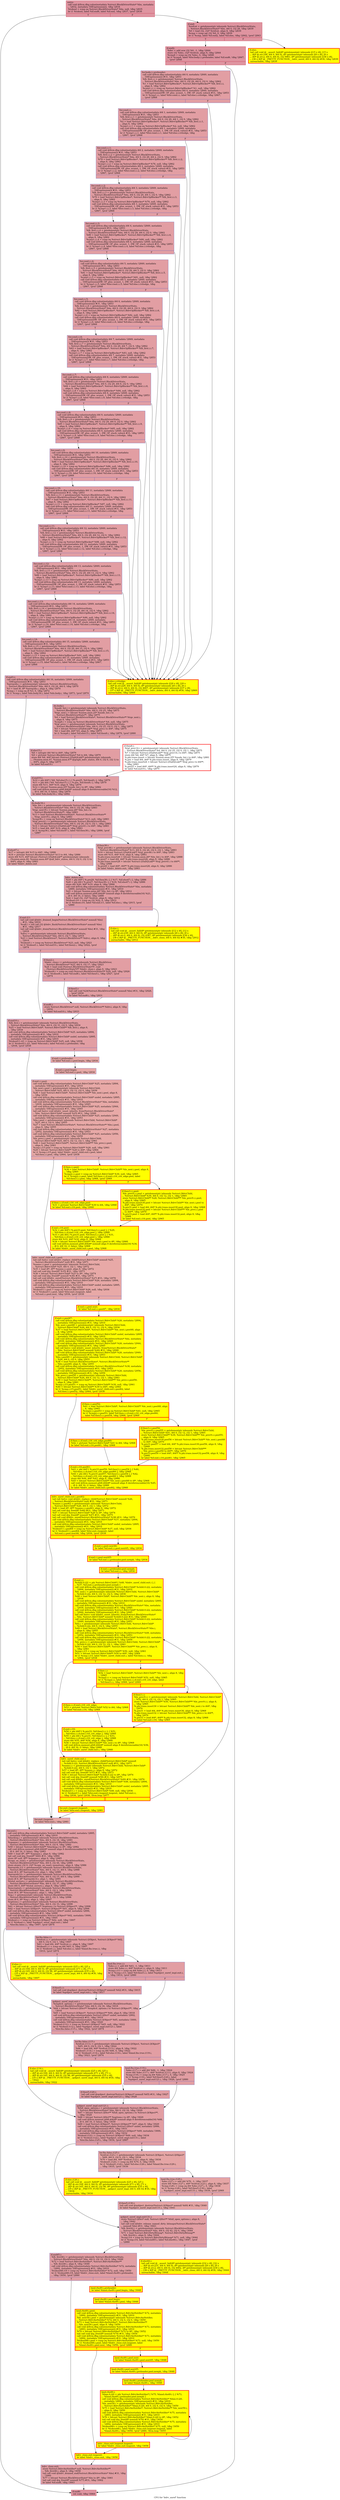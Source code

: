 digraph "CFG for 'bdrv_unref' function" {
	label="CFG for 'bdrv_unref' function";

	Node0x55906e65ea30 [shape=record,color="#b70d28ff", style=filled, fillcolor="#b70d2870",label="{entry:\l  call void @llvm.dbg.value(metadata %struct.BlockDriverState* %bs, metadata\l... !2832, metadata !DIExpression()), !dbg !2834\l  %tobool = icmp eq %struct.BlockDriverState* %bs, null, !dbg !2835\l  br i1 %tobool, label %if.end6, label %if.end, !dbg !2837, !prof !2838\l|{<s0>T|<s1>F}}"];
	Node0x55906e65ea30:s0 -> Node0x55906e65ff30;
	Node0x55906e65ea30:s1 -> Node0x55906e65eb90;
	Node0x55906e65eb90 [shape=record,color="#b70d28ff", style=filled, fillcolor="#b70d2870",label="{if.end:                                           \l  %refcnt = getelementptr inbounds %struct.BlockDriverState,\l... %struct.BlockDriverState* %bs, i64 0, i32 28, !dbg !2839\l  %0 = load i32, i32* %refcnt, align 8, !dbg !2839\l  %cmp = icmp sgt i32 %0, 0, !dbg !2839\l  br i1 %cmp, label %if.end2, label %if.else, !dbg !2842, !prof !2843\l|{<s0>T|<s1>F}}"];
	Node0x55906e65eb90:s0 -> Node0x55906e65f6e0;
	Node0x55906e65eb90:s1 -> Node0x55906e65f730;
	Node0x55906e65f730 [shape=record,penwidth=3.0, style="filled", color="red", fillcolor="yellow",label="{if.else:                                          \l  tail call void @__assert_fail(i8* getelementptr inbounds ([15 x i8], [15 x\l... i8]* @.str.106, i64 0, i64 0), i8* getelementptr inbounds ([8 x i8], [8 x\l... i8]* @.str.2, i64 0, i64 0), i32 5961, i8* getelementptr inbounds ([36 x i8],\l... [36 x i8]* @__PRETTY_FUNCTION__.bdrv_unref, i64 0, i64 0)) #30, !dbg !2839\l  unreachable, !dbg !2839\l}"];
	Node0x55906e65f6e0 [shape=record,color="#b70d28ff", style=filled, fillcolor="#b70d2870",label="{if.end2:                                          \l  %dec = add nsw i32 %0, -1, !dbg !2844\l  store i32 %dec, i32* %refcnt, align 8, !dbg !2844\l  %cmp4 = icmp eq i32 %dec, 0, !dbg !2846\l  br i1 %cmp4, label %for.body.i.i.preheader, label %if.end6, !dbg !2847,\l... !prof !2848\l|{<s0>T|<s1>F}}"];
	Node0x55906e65f6e0:s0 -> Node0x55906eb304d0;
	Node0x55906e65f6e0:s1 -> Node0x55906e65ff30;
	Node0x55906eb304d0 [shape=record,color="#3d50c3ff", style=filled, fillcolor="#be242e70",label="{for.body.i.i.preheader:                           \l  call void @llvm.dbg.value(metadata i64 0, metadata !2849, metadata\l... !DIExpression()) #31, !dbg !2853\l  %lh_first.i.i = getelementptr %struct.BlockDriverState,\l... %struct.BlockDriverState* %bs, i64 0, i32 29, i64 0, i32 0, !dbg !2862\l  %1 = load %struct.BdrvOpBlocker*, %struct.BdrvOpBlocker** %lh_first.i.i,\l... align 8, !dbg !2862\l  %cmp1.i.i = icmp eq %struct.BdrvOpBlocker* %1, null, !dbg !2862\l  call void @llvm.dbg.value(metadata i64 0, metadata !2849, metadata\l... !DIExpression(DW_OP_plus_uconst, 1, DW_OP_stack_value)) #31, !dbg !2853\l  br i1 %cmp1.i.i, label %for.cond.i.i, label %if.else.i.critedge, !dbg !2867,\l... !prof !2868\l|{<s0>T|<s1>F}}"];
	Node0x55906eb304d0:s0 -> Node0x55906e8294e0;
	Node0x55906eb304d0:s1 -> Node0x55906e65fe70;
	Node0x55906e8294e0 [shape=record,color="#3d50c3ff", style=filled, fillcolor="#be242e70",label="{for.cond.i.i:                                     \l  call void @llvm.dbg.value(metadata i64 1, metadata !2849, metadata\l... !DIExpression()) #31, !dbg !2853\l  %lh_first.i.i.1 = getelementptr %struct.BlockDriverState,\l... %struct.BlockDriverState* %bs, i64 0, i32 29, i64 1, i32 0, !dbg !2862\l  %2 = load %struct.BdrvOpBlocker*, %struct.BdrvOpBlocker** %lh_first.i.i.1,\l... align 8, !dbg !2862\l  %cmp1.i.i.1 = icmp eq %struct.BdrvOpBlocker* %2, null, !dbg !2862\l  call void @llvm.dbg.value(metadata i64 1, metadata !2849, metadata\l... !DIExpression(DW_OP_plus_uconst, 1, DW_OP_stack_value)) #31, !dbg !2853\l  br i1 %cmp1.i.i.1, label %for.cond.i.i.1, label %if.else.i.critedge, !dbg\l... !2867, !prof !2868\l|{<s0>T|<s1>F}}"];
	Node0x55906e8294e0:s0 -> Node0x55906e62adc0;
	Node0x55906e8294e0:s1 -> Node0x55906e65fe70;
	Node0x55906e65fe70 [shape=record,penwidth=3.0, style="filled", color="red", fillcolor="yellow",label="{if.else.i.critedge:                               \l  tail call void @__assert_fail(i8* getelementptr inbounds ([29 x i8], [29 x\l... i8]* @.str.229, i64 0, i64 0), i8* getelementptr inbounds ([8 x i8], [8 x\l... i8]* @.str.2, i64 0, i64 0), i32 4607, i8* getelementptr inbounds ([37 x i8],\l... [37 x i8]* @__PRETTY_FUNCTION__.bdrv_delete, i64 0, i64 0)) #30, !dbg !2869\l  unreachable, !dbg !2869\l}"];
	Node0x55906e5325b0 [shape=record,color="#3d50c3ff", style=filled, fillcolor="#be242e70",label="{if.end3.i:                                        \l  call void @llvm.dbg.value(metadata i64 16, metadata !2849, metadata\l... !DIExpression()) #31, !dbg !2853\l  %arrayidx.i = getelementptr inbounds %struct.BlockDriverState,\l... %struct.BlockDriverState* %bs, i64 0, i32 24, i64 0, !dbg !2870\l  %3 = load i8, i8* %arrayidx.i, align 4, !dbg !2870\l  %cmp.i = icmp eq i8 %3, 0, !dbg !2872\l  br i1 %cmp.i, label %do.body34.i, label %do.body.i, !dbg !2873, !prof !2874\l|{<s0>T|<s1>F}}"];
	Node0x55906e5325b0:s0 -> Node0x55906e85a8e0;
	Node0x55906e5325b0:s1 -> Node0x55906e6ba980;
	Node0x55906e6ba980 [shape=record,color="#3d50c3ff", style=filled, fillcolor="#be242e70",label="{do.body.i:                                        \l  %node_list.i = getelementptr inbounds %struct.BlockDriverState,\l... %struct.BlockDriverState* %bs, i64 0, i32 25, !dbg !2875\l  %tqe_next.i = bitcast %union.anon.25* %node_list.i to\l... %struct.BlockDriverState**, !dbg !2875\l  %4 = load %struct.BlockDriverState*, %struct.BlockDriverState** %tqe_next.i,\l... align 8, !dbg !2875\l  %cmp6.i = icmp eq %struct.BlockDriverState* %4, null, !dbg !2875\l  %tql_prev.i = getelementptr inbounds %struct.BlockDriverState,\l... %struct.BlockDriverState* %bs, i64 0, i32 25, i32 0, i32 1, !dbg !2875\l  %5 = bitcast %struct.QTailQLink** %tql_prev.i to i64*, !dbg !2875\l  %6 = load i64, i64* %5, align 8, !dbg !2875\l  br i1 %cmp6.i, label %if.else15.i, label %if.then8.i, !dbg !2879, !prof !2880\l|{<s0>T|<s1>F}}"];
	Node0x55906e6ba980:s0 -> Node0x55906e3d3580;
	Node0x55906e6ba980:s1 -> Node0x55906e9b1040;
	Node0x55906e9b1040 [shape=record,penwidth=3.0, color="red",label="{if.then8.i:                                       \l  %tql_prev14.i = getelementptr inbounds %struct.BlockDriverState,\l... %struct.BlockDriverState* %4, i64 0, i32 25, i32 0, i32 1, !dbg !2875\l  %7 = bitcast %struct.QTailQLink** %tql_prev14.i to i64*, !dbg !2875\l  store i64 %6, i64* %7, align 8, !dbg !2875\l  %.phi.trans.insert = bitcast %union.anon.25* %node_list.i to i64*, !dbg !2881\l  %.pre = load i64, i64* %.phi.trans.insert, align 8, !dbg !2879\l  %.phi.trans.insert24 = bitcast %struct.QTailQLink** %tql_prev.i to i64**,\l... !dbg !2881\l  %.pre25 = load i64*, i64** %.phi.trans.insert24, align 8, !dbg !2879\l  br label %if.end19.i, !dbg !2875\l}"];
	Node0x55906e9b1040 -> Node0x55906e5f2880;
	Node0x55906e3d3580 [shape=record,color="#3d50c3ff", style=filled, fillcolor="#be242e70",label="{if.else15.i:                                      \l  %8 = inttoptr i64 %6 to i64*, !dbg !2879\l  %9 = ptrtoint %struct.BlockDriverState* %4 to i64, !dbg !2879\l  store i64 %6, i64* bitcast (%struct.QTailQLink** getelementptr inbounds\l... (%union.anon.47, %union.anon.47* @graph_bdrv_states, i64 0, i32 0, i32 1) to\l... i64*), align 8, !dbg !2875\l  br label %if.end19.i\l}"];
	Node0x55906e3d3580 -> Node0x55906e5f2880;
	Node0x55906e5f2880 [shape=record,color="#3d50c3ff", style=filled, fillcolor="#be242e70",label="{if.end19.i:                                       \l  %10 = phi i64* [ %8, %if.else15.i ], [ %.pre25, %if.then8.i ], !dbg !2879\l  %11 = phi i64 [ %9, %if.else15.i ], [ %.pre, %if.then8.i ], !dbg !2879\l  store i64 %11, i64* %10, align 8, !dbg !2879\l  %12 = bitcast %union.anon.25* %node_list.i to i8*, !dbg !2882\l  call void @llvm.memset.p0i8.i64(i8* nonnull align 8 dereferenceable(16) %12,\l... i8 0, i64 16, i1 false), !dbg !2879\l  br label %do.body34.i, !dbg !2882\l}"];
	Node0x55906e5f2880 -> Node0x55906e85a8e0;
	Node0x55906e85a8e0 [shape=record,color="#3d50c3ff", style=filled, fillcolor="#be242e70",label="{do.body34.i:                                      \l  %bs_list.i = getelementptr inbounds %struct.BlockDriverState,\l... %struct.BlockDriverState* %bs, i64 0, i32 26, !dbg !2883\l  %tqe_next35.i = bitcast %union.anon.26* %bs_list.i to\l... %struct.BlockDriverState**, !dbg !2883\l  %13 = load %struct.BlockDriverState*, %struct.BlockDriverState**\l... %tqe_next35.i, align 8, !dbg !2883\l  %cmp36.i = icmp eq %struct.BlockDriverState* %13, null, !dbg !2883\l  %tql_prev41.i = getelementptr inbounds %struct.BlockDriverState,\l... %struct.BlockDriverState* %bs, i64 0, i32 26, i32 0, i32 1, !dbg !2883\l  %14 = bitcast %struct.QTailQLink** %tql_prev41.i to i64*, !dbg !2883\l  %15 = load i64, i64* %14, align 8, !dbg !2883\l  br i1 %cmp36.i, label %if.else47.i, label %if.then38.i, !dbg !2886, !prof\l... !2887\l|{<s0>T|<s1>F}}"];
	Node0x55906e85a8e0:s0 -> Node0x55906e3e7ca0;
	Node0x55906e85a8e0:s1 -> Node0x55906e613b70;
	Node0x55906e613b70 [shape=record,color="#3d50c3ff", style=filled, fillcolor="#c5333470",label="{if.then38.i:                                      \l  %tql_prev46.i = getelementptr inbounds %struct.BlockDriverState,\l... %struct.BlockDriverState* %13, i64 0, i32 26, i32 0, i32 1, !dbg !2883\l  %16 = bitcast %struct.QTailQLink** %tql_prev46.i to i64*, !dbg !2883\l  store i64 %15, i64* %16, align 8, !dbg !2883\l  %.phi.trans.insert26 = bitcast %union.anon.26* %bs_list.i to i64*, !dbg !2888\l  %.pre27 = load i64, i64* %.phi.trans.insert26, align 8, !dbg !2886\l  %.phi.trans.insert28 = bitcast %struct.QTailQLink** %tql_prev41.i to i64**,\l... !dbg !2888\l  %.pre29 = load i64*, i64** %.phi.trans.insert28, align 8, !dbg !2886\l  br label %bdrv_delete.exit, !dbg !2883\l}"];
	Node0x55906e613b70 -> Node0x55906e7e6500;
	Node0x55906e3e7ca0 [shape=record,color="#3d50c3ff", style=filled, fillcolor="#c5333470",label="{if.else47.i:                                      \l  %17 = inttoptr i64 %15 to i64*, !dbg !2886\l  %18 = ptrtoint %struct.BlockDriverState* %13 to i64, !dbg !2886\l  store i64 %15, i64* bitcast (%struct.QTailQLink** getelementptr inbounds\l... (%union.anon.40, %union.anon.40* @all_bdrv_states, i64 0, i32 0, i32 1) to\l... i64*), align 8, !dbg !2883\l  br label %bdrv_delete.exit\l}"];
	Node0x55906e3e7ca0 -> Node0x55906e7e6500;
	Node0x55906e7e6500 [shape=record,color="#3d50c3ff", style=filled, fillcolor="#be242e70",label="{bdrv_delete.exit:                                 \l  %19 = phi i64* [ %.pre29, %if.then38.i ], [ %17, %if.else47.i ], !dbg !2886\l  %20 = phi i64 [ %.pre27, %if.then38.i ], [ %18, %if.else47.i ], !dbg !2886\l  store i64 %20, i64* %19, align 8, !dbg !2886\l  call void @llvm.dbg.value(metadata %struct.BlockDriverState* %bs, metadata\l... !2889, metadata !DIExpression()) #31, !dbg !2910\l  %21 = bitcast %union.anon.26* %bs_list.i to i8*, !dbg !2912\l  call void @llvm.memset.p0i8.i64(i8* nonnull align 8 dereferenceable(16) %21,\l... i8 0, i64 16, i1 false), !dbg !2886\l  %22 = load i32, i32* %refcnt, align 8, !dbg !2912\l  %tobool.i10 = icmp eq i32 %22, 0, !dbg !2912\l  br i1 %tobool.i10, label %if.end.i11, label %if.else.i, !dbg !2915, !prof\l... !2880\l|{<s0>T|<s1>F}}"];
	Node0x55906e7e6500:s0 -> Node0x55906e9fb3e0;
	Node0x55906e7e6500:s1 -> Node0x55906e6b61d0;
	Node0x55906e6b61d0 [shape=record,penwidth=3.0, style="filled", color="red", fillcolor="yellow",label="{if.else.i:                                        \l  tail call void @__assert_fail(i8* getelementptr inbounds ([12 x i8], [12 x\l... i8]* @.str.230, i64 0, i64 0), i8* getelementptr inbounds ([8 x i8], [8 x\l... i8]* @.str.2, i64 0, i64 0), i32 4367, i8* getelementptr inbounds ([36 x i8],\l... [36 x i8]* @__PRETTY_FUNCTION__.bdrv_close, i64 0, i64 0)) #30, !dbg !2912\l  unreachable, !dbg !2912\l}"];
	Node0x55906e9fb3e0 [shape=record,color="#3d50c3ff", style=filled, fillcolor="#be242e70",label="{if.end.i11:                                       \l  tail call void @bdrv_drained_begin(%struct.BlockDriverState* nonnull %bs)\l... #31, !dbg !2916\l  %call.i = tail call i32 @bdrv_flush(%struct.BlockDriverState* nonnull %bs)\l... #31, !dbg !2917\l  tail call void @bdrv_drain(%struct.BlockDriverState* nonnull %bs) #31, !dbg\l... !2918\l  %drv.i = getelementptr inbounds %struct.BlockDriverState,\l... %struct.BlockDriverState* %bs, i64 0, i32 7, !dbg !2919\l  %23 = load %struct.BlockDriver*, %struct.BlockDriver** %drv.i, align 8, !dbg\l... !2919\l  %tobool1.i = icmp eq %struct.BlockDriver* %23, null, !dbg !2921\l  br i1 %tobool1.i, label %if.end10.i, label %if.then2.i, !dbg !2922, !prof\l... !2874\l|{<s0>T|<s1>F}}"];
	Node0x55906e9fb3e0:s0 -> Node0x55906e9e98f0;
	Node0x55906e9fb3e0:s1 -> Node0x55906e6e68d0;
	Node0x55906e6e68d0 [shape=record,color="#3d50c3ff", style=filled, fillcolor="#be242e70",label="{if.then2.i:                                       \l  %bdrv_close.i = getelementptr inbounds %struct.BlockDriver,\l... %struct.BlockDriver* %23, i64 0, i32 17, !dbg !2923\l  %24 = load void (%struct.BlockDriverState*)*, void\l... (%struct.BlockDriverState*)** %bdrv_close.i, align 8, !dbg !2923\l  %tobool4.i = icmp eq void (%struct.BlockDriverState*)* %24, null, !dbg !2926\l  br i1 %tobool4.i, label %if.end8.i, label %if.then5.i, !dbg !2927, !prof\l... !2874\l|{<s0>T|<s1>F}}"];
	Node0x55906e6e68d0:s0 -> Node0x55906e9925a0;
	Node0x55906e6e68d0:s1 -> Node0x55906e9ead00;
	Node0x55906e9ead00 [shape=record,color="#3d50c3ff", style=filled, fillcolor="#be242e70",label="{if.then5.i:                                       \l  tail call void %24(%struct.BlockDriverState* nonnull %bs) #31, !dbg !2928,\l... !prof !2930\l  br label %if.end8.i, !dbg !2931\l}"];
	Node0x55906e9ead00 -> Node0x55906e9925a0;
	Node0x55906e9925a0 [shape=record,color="#3d50c3ff", style=filled, fillcolor="#be242e70",label="{if.end8.i:                                        \l  store %struct.BlockDriver* null, %struct.BlockDriver** %drv.i, align 8, !dbg\l... !2932\l  br label %if.end10.i, !dbg !2933\l}"];
	Node0x55906e9925a0 -> Node0x55906e9e98f0;
	Node0x55906e9e98f0 [shape=record,color="#3d50c3ff", style=filled, fillcolor="#be242e70",label="{if.end10.i:                                       \l  %lh_first.i = getelementptr inbounds %struct.BlockDriverState,\l... %struct.BlockDriverState* %bs, i64 0, i32 31, i32 0, !dbg !2934\l  %25 = load %struct.BdrvChild*, %struct.BdrvChild** %lh_first.i, align 8,\l... !dbg !2934\l  call void @llvm.dbg.value(metadata %struct.BdrvChild* %25, metadata !2894,\l... metadata !DIExpression()) #31, !dbg !2910\l  call void @llvm.dbg.value(metadata %struct.BdrvChild* undef, metadata !2895,\l... metadata !DIExpression()) #31, !dbg !2910\l  %tobool11.i21 = icmp eq %struct.BdrvChild* %25, null, !dbg !2936\l  br i1 %tobool11.i21, label %for.end.i, label %if.end.i.i.preheader, !dbg\l... !2936, !prof !2938\l|{<s0>T|<s1>F}}"];
	Node0x55906e9e98f0:s0 -> Node0x55906e989c70;
	Node0x55906e9e98f0:s1 -> Node0x55906e8b9cf0;
	Node0x55906e8b9cf0 [shape=record,color="#3d50c3ff", style=filled, fillcolor="#ca3b3770",label="{if.end.i.i.preheader:                             \l  br label %if.end.i.i.peel.begin, !dbg !2934\l}"];
	Node0x55906e8b9cf0 -> Node0x55906e449240;
	Node0x55906e449240 [shape=record,color="#3d50c3ff", style=filled, fillcolor="#ca3b3770",label="{if.end.i.i.peel.begin:                            \l  br label %if.end.i.i.peel, !dbg !2934\l}"];
	Node0x55906e449240 -> Node0x55906e9d0750;
	Node0x55906e9d0750 [shape=record,color="#3d50c3ff", style=filled, fillcolor="#ca3b3770",label="{if.end.i.i.peel:                                  \l  call void @llvm.dbg.value(metadata %struct.BdrvChild* %25, metadata !2894,\l... metadata !DIExpression()) #31, !dbg !2910\l  %le_next.i.peel = getelementptr inbounds %struct.BdrvChild,\l... %struct.BdrvChild* %25, i64 0, i32 12, i32 0, !dbg !2936\l  %26 = load %struct.BdrvChild*, %struct.BdrvChild** %le_next.i.peel, align 8,\l... !dbg !2936\l  call void @llvm.dbg.value(metadata %struct.BdrvChild* undef, metadata !2895,\l... metadata !DIExpression()) #31, !dbg !2910\l  call void @llvm.dbg.value(metadata %struct.BlockDriverState* %bs, metadata\l... !2939, metadata !DIExpression()) #31, !dbg !2945\l  call void @llvm.dbg.value(metadata %struct.BdrvChild* %25, metadata !2944,\l... metadata !DIExpression()) #31, !dbg !2945\l  tail call fastcc void @bdrv_unset_inherits_from(%struct.BlockDriverState*\l... %bs, %struct.BdrvChild* nonnull %25) #31, !dbg !2948\l  call void @llvm.dbg.value(metadata %struct.BdrvChild* %25, metadata !2949,\l... metadata !DIExpression()) #31, !dbg !2953\l  %bs.i.peel = getelementptr inbounds %struct.BdrvChild, %struct.BdrvChild*\l... %25, i64 0, i32 0, !dbg !2955\l  %27 = load %struct.BlockDriverState*, %struct.BlockDriverState** %bs.i.peel,\l... align 8, !dbg !2955\l  call void @llvm.dbg.value(metadata %struct.BlockDriverState* %27, metadata\l... !2952, metadata !DIExpression()) #31, !dbg !2953\l  call void @llvm.dbg.value(metadata %struct.BdrvChild* %25, metadata !2956,\l... metadata !DIExpression()) #31, !dbg !2959\l  %le_prev.i.i.peel = getelementptr inbounds %struct.BdrvChild,\l... %struct.BdrvChild* %25, i64 0, i32 12, i32 1, !dbg !2961\l  %28 = load %struct.BdrvChild**, %struct.BdrvChild*** %le_prev.i.i.peel,\l... align 8, !dbg !2961\l  %cmp.i.i15.peel = icmp eq %struct.BdrvChild** %28, null, !dbg !2961\l  %29 = bitcast %struct.BdrvChild** %28 to i64*, !dbg !2964\l  br i1 %cmp.i.i15.peel, label %bdrv_unref_child.exit.i.peel, label\l... %if.then.i.i.peel, !dbg !2964, !prof !2938\l|{<s0>T|<s1>F}}"];
	Node0x55906e9d0750:s0 -> Node0x55906e5e1400;
	Node0x55906e9d0750:s1 -> Node0x55906e834c70;
	Node0x55906e834c70 [shape=record,penwidth=3.0, style="filled", color="red", fillcolor="yellow",label="{if.then.i.i.peel:                                 \l  %30 = load %struct.BdrvChild*, %struct.BdrvChild** %le_next.i.peel, align 8,\l... !dbg !2965\l  %cmp2.i.i.peel = icmp eq %struct.BdrvChild* %30, null, !dbg !2965\l  br i1 %cmp2.i.i.peel, label %if.then.i.i.if.end.i.i16_crit_edge.peel, label\l... %if.then3.i.i.peel, !dbg !2968, !prof !2969\l|{<s0>T|<s1>F}}"];
	Node0x55906e834c70:s0 -> Node0x55906e8115c0;
	Node0x55906e834c70:s1 -> Node0x55906e537da0;
	Node0x55906e537da0 [shape=record,penwidth=3.0, style="filled", color="red", fillcolor="yellow",label="{if.then3.i.i.peel:                                \l  %le_prev9.i.i.peel = getelementptr inbounds %struct.BdrvChild,\l... %struct.BdrvChild* %30, i64 0, i32 12, i32 1, !dbg !2965\l  store %struct.BdrvChild** %28, %struct.BdrvChild*** %le_prev9.i.i.peel,\l... align 8, !dbg !2965\l  %.phi.trans.insert30.peel = bitcast %struct.BdrvChild** %le_next.i.peel to\l... i64*, !dbg !2970\l  %.pre31.peel = load i64, i64* %.phi.trans.insert30.peel, align 8, !dbg !2968\l  %.phi.trans.insert32.peel = bitcast %struct.BdrvChild*** %le_prev.i.i.peel\l... to i64**, !dbg !2970\l  %.pre33.peel = load i64*, i64** %.phi.trans.insert32.peel, align 8, !dbg\l... !2968\l  br label %if.end.i.i16.peel, !dbg !2965\l}"];
	Node0x55906e537da0 -> Node0x55906dd7e5d0;
	Node0x55906e8115c0 [shape=record,penwidth=3.0, style="filled", color="red", fillcolor="yellow",label="{if.then.i.i.if.end.i.i16_crit_edge.peel:          \l  %31 = ptrtoint %struct.BdrvChild* %30 to i64, !dbg !2968\l  br label %if.end.i.i16.peel, !dbg !2968\l}"];
	Node0x55906e8115c0 -> Node0x55906dd7e5d0;
	Node0x55906dd7e5d0 [shape=record,penwidth=3.0, style="filled", color="red", fillcolor="yellow",label="{if.end.i.i16.peel:                                \l  %32 = phi i64* [ %.pre33.peel, %if.then3.i.i.peel ], [ %29,\l... %if.then.i.i.if.end.i.i16_crit_edge.peel ], !dbg !2968\l  %33 = phi i64 [ %.pre31.peel, %if.then3.i.i.peel ], [ %31,\l... %if.then.i.i.if.end.i.i16_crit_edge.peel ], !dbg !2968\l  store i64 %33, i64* %32, align 8, !dbg !2968\l  %34 = bitcast %struct.BdrvChild** %le_next.i.peel to i8*, !dbg !2968\l  call void @llvm.memset.p0i8.i64(i8* nonnull align 8 dereferenceable(16) %34,\l... i8 0, i64 16, i1 false), !dbg !2968\l  br label %bdrv_unref_child.exit.i.peel, !dbg !2968\l}"];
	Node0x55906dd7e5d0 -> Node0x55906e5e1400;
	Node0x55906e5e1400 [shape=record,color="#3d50c3ff", style=filled, fillcolor="#ca3b3770",label="{bdrv_unref_child.exit.i.peel:                     \l  tail call fastcc void @bdrv_replace_child(%struct.BdrvChild* nonnull %25,\l... %struct.BlockDriverState* null) #31, !dbg !2971\l  %name.i.i.peel = getelementptr inbounds %struct.BdrvChild,\l... %struct.BdrvChild* %25, i64 0, i32 1, !dbg !2972\l  %35 = load i8*, i8** %name.i.i.peel, align 8, !dbg !2972\l  tail call void @g_free(i8* %35) #31, !dbg !2973\l  %36 = bitcast %struct.BdrvChild* %25 to i8*, !dbg !2974\l  tail call void @g_free(i8* nonnull %36) #31, !dbg !2975\l  tail call void @bdrv_unref(%struct.BlockDriverState* %27) #31, !dbg !2976\l  call void @llvm.dbg.value(metadata %struct.BdrvChild* %26, metadata !2894,\l... metadata !DIExpression()) #31, !dbg !2910\l  call void @llvm.dbg.value(metadata %struct.BdrvChild* undef, metadata !2895,\l... metadata !DIExpression()) #31, !dbg !2910\l  %tobool11.i.peel = icmp eq %struct.BdrvChild* %26, null, !dbg !2936\l  br i1 %tobool11.i.peel, label %for.end.i.loopexit, label\l... %if.end.i.i.peel.next, !dbg !2936, !prof !2938\l|{<s0>T|<s1>F}}"];
	Node0x55906e5e1400:s0 -> Node0x55906e50e8e0;
	Node0x55906e5e1400:s1 -> Node0x55906e93b350;
	Node0x55906e93b350 [shape=record,penwidth=3.0, style="filled", color="red", fillcolor="yellow",label="{if.end.i.i.peel.next:                             \l  br label %if.end.i.i.peel47, !dbg !2934\l}"];
	Node0x55906e93b350 -> Node0x55906e61fcd0;
	Node0x55906e61fcd0 [shape=record,penwidth=3.0, style="filled", color="red", fillcolor="yellow",label="{if.end.i.i.peel47:                                \l  call void @llvm.dbg.value(metadata %struct.BdrvChild* %26, metadata !2894,\l... metadata !DIExpression()) #31, !dbg !2910\l  %le_next.i.peel48 = getelementptr inbounds %struct.BdrvChild,\l... %struct.BdrvChild* %26, i64 0, i32 12, i32 0, !dbg !2936\l  %37 = load %struct.BdrvChild*, %struct.BdrvChild** %le_next.i.peel48, align\l... 8, !dbg !2936\l  call void @llvm.dbg.value(metadata %struct.BdrvChild* undef, metadata !2895,\l... metadata !DIExpression()) #31, !dbg !2910\l  call void @llvm.dbg.value(metadata %struct.BlockDriverState* %bs, metadata\l... !2939, metadata !DIExpression()) #31, !dbg !2945\l  call void @llvm.dbg.value(metadata %struct.BdrvChild* %26, metadata !2944,\l... metadata !DIExpression()) #31, !dbg !2945\l  tail call fastcc void @bdrv_unset_inherits_from(%struct.BlockDriverState*\l... %bs, %struct.BdrvChild* nonnull %26) #31, !dbg !2948\l  call void @llvm.dbg.value(metadata %struct.BdrvChild* %26, metadata !2949,\l... metadata !DIExpression()) #31, !dbg !2953\l  %bs.i.peel49 = getelementptr inbounds %struct.BdrvChild, %struct.BdrvChild*\l... %26, i64 0, i32 0, !dbg !2955\l  %38 = load %struct.BlockDriverState*, %struct.BlockDriverState**\l... %bs.i.peel49, align 8, !dbg !2955\l  call void @llvm.dbg.value(metadata %struct.BlockDriverState* %38, metadata\l... !2952, metadata !DIExpression()) #31, !dbg !2953\l  call void @llvm.dbg.value(metadata %struct.BdrvChild* %26, metadata !2956,\l... metadata !DIExpression()) #31, !dbg !2959\l  %le_prev.i.i.peel50 = getelementptr inbounds %struct.BdrvChild,\l... %struct.BdrvChild* %26, i64 0, i32 12, i32 1, !dbg !2961\l  %39 = load %struct.BdrvChild**, %struct.BdrvChild*** %le_prev.i.i.peel50,\l... align 8, !dbg !2961\l  %cmp.i.i15.peel51 = icmp eq %struct.BdrvChild** %39, null, !dbg !2961\l  %40 = bitcast %struct.BdrvChild** %39 to i64*, !dbg !2964\l  br i1 %cmp.i.i15.peel51, label %bdrv_unref_child.exit.i.peel62, label\l... %if.then.i.i.peel52, !dbg !2964, !prof !2938\l|{<s0>T|<s1>F}}"];
	Node0x55906e61fcd0:s0 -> Node0x55906e9065f0;
	Node0x55906e61fcd0:s1 -> Node0x55906e4ad3b0;
	Node0x55906e4ad3b0 [shape=record,penwidth=3.0, style="filled", color="red", fillcolor="yellow",label="{if.then.i.i.peel52:                               \l  %41 = load %struct.BdrvChild*, %struct.BdrvChild** %le_next.i.peel48, align\l... 8, !dbg !2965\l  %cmp2.i.i.peel53 = icmp eq %struct.BdrvChild* %41, null, !dbg !2965\l  br i1 %cmp2.i.i.peel53, label %if.then.i.i.if.end.i.i16_crit_edge.peel60,\l... label %if.then3.i.i.peel54, !dbg !2968, !prof !2969\l|{<s0>T|<s1>F}}"];
	Node0x55906e4ad3b0:s0 -> Node0x55906e8c0100;
	Node0x55906e4ad3b0:s1 -> Node0x55906e997bb0;
	Node0x55906e997bb0 [shape=record,penwidth=3.0, style="filled", color="red", fillcolor="yellow",label="{if.then3.i.i.peel54:                              \l  %le_prev9.i.i.peel55 = getelementptr inbounds %struct.BdrvChild,\l... %struct.BdrvChild* %41, i64 0, i32 12, i32 1, !dbg !2965\l  store %struct.BdrvChild** %39, %struct.BdrvChild*** %le_prev9.i.i.peel55,\l... align 8, !dbg !2965\l  %.phi.trans.insert30.peel56 = bitcast %struct.BdrvChild** %le_next.i.peel48\l... to i64*, !dbg !2970\l  %.pre31.peel57 = load i64, i64* %.phi.trans.insert30.peel56, align 8, !dbg\l... !2968\l  %.phi.trans.insert32.peel58 = bitcast %struct.BdrvChild***\l... %le_prev.i.i.peel50 to i64**, !dbg !2970\l  %.pre33.peel59 = load i64*, i64** %.phi.trans.insert32.peel58, align 8, !dbg\l... !2968\l  br label %if.end.i.i16.peel61, !dbg !2965\l}"];
	Node0x55906e997bb0 -> Node0x55906e9f6240;
	Node0x55906e8c0100 [shape=record,penwidth=3.0, style="filled", color="red", fillcolor="yellow",label="{if.then.i.i.if.end.i.i16_crit_edge.peel60:        \l  %42 = ptrtoint %struct.BdrvChild* %41 to i64, !dbg !2968\l  br label %if.end.i.i16.peel61, !dbg !2968\l}"];
	Node0x55906e8c0100 -> Node0x55906e9f6240;
	Node0x55906e9f6240 [shape=record,penwidth=3.0, style="filled", color="red", fillcolor="yellow",label="{if.end.i.i16.peel61:                              \l  %43 = phi i64* [ %.pre33.peel59, %if.then3.i.i.peel54 ], [ %40,\l... %if.then.i.i.if.end.i.i16_crit_edge.peel60 ], !dbg !2968\l  %44 = phi i64 [ %.pre31.peel57, %if.then3.i.i.peel54 ], [ %42,\l... %if.then.i.i.if.end.i.i16_crit_edge.peel60 ], !dbg !2968\l  store i64 %44, i64* %43, align 8, !dbg !2968\l  %45 = bitcast %struct.BdrvChild** %le_next.i.peel48 to i8*, !dbg !2968\l  call void @llvm.memset.p0i8.i64(i8* nonnull align 8 dereferenceable(16) %45,\l... i8 0, i64 16, i1 false), !dbg !2968\l  br label %bdrv_unref_child.exit.i.peel62, !dbg !2968\l}"];
	Node0x55906e9f6240 -> Node0x55906e9065f0;
	Node0x55906e9065f0 [shape=record,penwidth=3.0, style="filled", color="red", fillcolor="yellow",label="{bdrv_unref_child.exit.i.peel62:                   \l  tail call fastcc void @bdrv_replace_child(%struct.BdrvChild* nonnull %26,\l... %struct.BlockDriverState* null) #31, !dbg !2971\l  %name.i.i.peel63 = getelementptr inbounds %struct.BdrvChild,\l... %struct.BdrvChild* %26, i64 0, i32 1, !dbg !2972\l  %46 = load i8*, i8** %name.i.i.peel63, align 8, !dbg !2972\l  tail call void @g_free(i8* %46) #31, !dbg !2973\l  %47 = bitcast %struct.BdrvChild* %26 to i8*, !dbg !2974\l  tail call void @g_free(i8* nonnull %47) #31, !dbg !2975\l  tail call void @bdrv_unref(%struct.BlockDriverState* %38) #31, !dbg !2976\l  call void @llvm.dbg.value(metadata %struct.BdrvChild* %37, metadata !2894,\l... metadata !DIExpression()) #31, !dbg !2910\l  call void @llvm.dbg.value(metadata %struct.BdrvChild* undef, metadata !2895,\l... metadata !DIExpression()) #31, !dbg !2910\l  %tobool11.i.peel64 = icmp eq %struct.BdrvChild* %37, null, !dbg !2936\l  br i1 %tobool11.i.peel64, label %for.end.i.loopexit, label\l... %if.end.i.i.peel.next46, !dbg !2936, !prof !2938\l|{<s0>T|<s1>F}}"];
	Node0x55906e9065f0:s0 -> Node0x55906e50e8e0;
	Node0x55906e9065f0:s1 -> Node0x55906e6578b0;
	Node0x55906e6578b0 [shape=record,penwidth=3.0, style="filled", color="red", fillcolor="yellow",label="{if.end.i.i.peel.next46:                           \l  br label %if.end.i.i.peel.next65, !dbg !2934\l}"];
	Node0x55906e6578b0 -> Node0x55906e63a0a0;
	Node0x55906e63a0a0 [shape=record,penwidth=3.0, style="filled", color="red", fillcolor="yellow",label="{if.end.i.i.peel.next65:                           \l  br label %if.end.i.i.preheader.peel.newph, !dbg !2934\l}"];
	Node0x55906e63a0a0 -> Node0x55906e5276b0;
	Node0x55906e5276b0 [shape=record,penwidth=3.0, style="filled", color="red", fillcolor="yellow",label="{if.end.i.i.preheader.peel.newph:                  \l  br label %if.end.i.i, !dbg !2934\l}"];
	Node0x55906e5276b0 -> Node0x55906e960f90;
	Node0x55906e960f90 [shape=record,penwidth=3.0, style="filled", color="red", fillcolor="yellow",label="{if.end.i.i:                                       \l  %child.0.i22 = phi %struct.BdrvChild* [ %48, %bdrv_unref_child.exit.i ], [\l... %37, %if.end.i.i.preheader.peel.newph ]\l  call void @llvm.dbg.value(metadata %struct.BdrvChild* %child.0.i22, metadata\l... !2894, metadata !DIExpression()) #31, !dbg !2910\l  %le_next.i = getelementptr inbounds %struct.BdrvChild, %struct.BdrvChild*\l... %child.0.i22, i64 0, i32 12, i32 0, !dbg !2936\l  %48 = load %struct.BdrvChild*, %struct.BdrvChild** %le_next.i, align 8, !dbg\l... !2936\l  call void @llvm.dbg.value(metadata %struct.BdrvChild* undef, metadata !2895,\l... metadata !DIExpression()) #31, !dbg !2910\l  call void @llvm.dbg.value(metadata %struct.BlockDriverState* %bs, metadata\l... !2939, metadata !DIExpression()) #31, !dbg !2945\l  call void @llvm.dbg.value(metadata %struct.BdrvChild* %child.0.i22, metadata\l... !2944, metadata !DIExpression()) #31, !dbg !2945\l  tail call fastcc void @bdrv_unset_inherits_from(%struct.BlockDriverState*\l... %bs, %struct.BdrvChild* nonnull %child.0.i22) #31, !dbg !2948\l  call void @llvm.dbg.value(metadata %struct.BdrvChild* %child.0.i22, metadata\l... !2949, metadata !DIExpression()) #31, !dbg !2953\l  %bs.i = getelementptr inbounds %struct.BdrvChild, %struct.BdrvChild*\l... %child.0.i22, i64 0, i32 0, !dbg !2955\l  %49 = load %struct.BlockDriverState*, %struct.BlockDriverState** %bs.i,\l... align 8, !dbg !2955\l  call void @llvm.dbg.value(metadata %struct.BlockDriverState* %49, metadata\l... !2952, metadata !DIExpression()) #31, !dbg !2953\l  call void @llvm.dbg.value(metadata %struct.BdrvChild* %child.0.i22, metadata\l... !2956, metadata !DIExpression()) #31, !dbg !2959\l  %le_prev.i.i = getelementptr inbounds %struct.BdrvChild, %struct.BdrvChild*\l... %child.0.i22, i64 0, i32 12, i32 1, !dbg !2961\l  %50 = load %struct.BdrvChild**, %struct.BdrvChild*** %le_prev.i.i, align 8,\l... !dbg !2961\l  %cmp.i.i15 = icmp eq %struct.BdrvChild** %50, null, !dbg !2961\l  %51 = bitcast %struct.BdrvChild** %50 to i64*, !dbg !2964\l  br i1 %cmp.i.i15, label %bdrv_unref_child.exit.i, label %if.then.i.i, !dbg\l... !2964, !prof !2938\l|{<s0>T|<s1>F}}"];
	Node0x55906e960f90:s0 -> Node0x55906e9ffea0;
	Node0x55906e960f90:s1 -> Node0x55906e63a410;
	Node0x55906e63a410 [shape=record,penwidth=3.0, style="filled", color="red", fillcolor="yellow",label="{if.then.i.i:                                      \l  %52 = load %struct.BdrvChild*, %struct.BdrvChild** %le_next.i, align 8, !dbg\l... !2965\l  %cmp2.i.i = icmp eq %struct.BdrvChild* %52, null, !dbg !2965\l  br i1 %cmp2.i.i, label %if.then.i.i.if.end.i.i16_crit_edge, label\l... %if.then3.i.i, !dbg !2968, !prof !2969\l|{<s0>T|<s1>F}}"];
	Node0x55906e63a410:s0 -> Node0x55906e94b570;
	Node0x55906e63a410:s1 -> Node0x55906e5165a0;
	Node0x55906e94b570 [shape=record,penwidth=3.0, style="filled", color="red", fillcolor="yellow",label="{if.then.i.i.if.end.i.i16_crit_edge:               \l  %53 = ptrtoint %struct.BdrvChild* %52 to i64, !dbg !2968\l  br label %if.end.i.i16, !dbg !2968\l}"];
	Node0x55906e94b570 -> Node0x55906e2d0170;
	Node0x55906e5165a0 [shape=record,penwidth=3.0, style="filled", color="red", fillcolor="yellow",label="{if.then3.i.i:                                     \l  %le_prev9.i.i = getelementptr inbounds %struct.BdrvChild, %struct.BdrvChild*\l... %52, i64 0, i32 12, i32 1, !dbg !2965\l  store %struct.BdrvChild** %50, %struct.BdrvChild*** %le_prev9.i.i, align 8,\l... !dbg !2965\l  %.phi.trans.insert30 = bitcast %struct.BdrvChild** %le_next.i to i64*, !dbg\l... !2970\l  %.pre31 = load i64, i64* %.phi.trans.insert30, align 8, !dbg !2968\l  %.phi.trans.insert32 = bitcast %struct.BdrvChild*** %le_prev.i.i to i64**,\l... !dbg !2970\l  %.pre33 = load i64*, i64** %.phi.trans.insert32, align 8, !dbg !2968\l  br label %if.end.i.i16, !dbg !2965\l}"];
	Node0x55906e5165a0 -> Node0x55906e2d0170;
	Node0x55906e2d0170 [shape=record,penwidth=3.0, style="filled", color="red", fillcolor="yellow",label="{if.end.i.i16:                                     \l  %54 = phi i64* [ %.pre33, %if.then3.i.i ], [ %51,\l... %if.then.i.i.if.end.i.i16_crit_edge ], !dbg !2968\l  %55 = phi i64 [ %.pre31, %if.then3.i.i ], [ %53,\l... %if.then.i.i.if.end.i.i16_crit_edge ], !dbg !2968\l  store i64 %55, i64* %54, align 8, !dbg !2968\l  %56 = bitcast %struct.BdrvChild** %le_next.i to i8*, !dbg !2968\l  call void @llvm.memset.p0i8.i64(i8* nonnull align 8 dereferenceable(16) %56,\l... i8 0, i64 16, i1 false), !dbg !2968\l  br label %bdrv_unref_child.exit.i, !dbg !2968\l}"];
	Node0x55906e2d0170 -> Node0x55906e9ffea0;
	Node0x55906e9ffea0 [shape=record,penwidth=3.0, style="filled", color="red", fillcolor="yellow",label="{bdrv_unref_child.exit.i:                          \l  tail call fastcc void @bdrv_replace_child(%struct.BdrvChild* nonnull\l... %child.0.i22, %struct.BlockDriverState* null) #31, !dbg !2971\l  %name.i.i = getelementptr inbounds %struct.BdrvChild, %struct.BdrvChild*\l... %child.0.i22, i64 0, i32 1, !dbg !2972\l  %57 = load i8*, i8** %name.i.i, align 8, !dbg !2972\l  tail call void @g_free(i8* %57) #31, !dbg !2973\l  %58 = bitcast %struct.BdrvChild* %child.0.i22 to i8*, !dbg !2974\l  tail call void @g_free(i8* nonnull %58) #31, !dbg !2975\l  tail call void @bdrv_unref(%struct.BlockDriverState* %49) #31, !dbg !2976\l  call void @llvm.dbg.value(metadata %struct.BdrvChild* %48, metadata !2894,\l... metadata !DIExpression()) #31, !dbg !2910\l  call void @llvm.dbg.value(metadata %struct.BdrvChild* undef, metadata !2895,\l... metadata !DIExpression()) #31, !dbg !2910\l  %tobool11.i = icmp eq %struct.BdrvChild* %48, null, !dbg !2936\l  br i1 %tobool11.i, label %for.end.i.loopexit.loopexit, label %if.end.i.i,\l... !dbg !2936, !prof !2938, !llvm.loop !2977\l|{<s0>T|<s1>F}}"];
	Node0x55906e9ffea0:s0 -> Node0x55906e9cde40;
	Node0x55906e9ffea0:s1 -> Node0x55906e960f90;
	Node0x55906e9cde40 [shape=record,penwidth=3.0, style="filled", color="red", fillcolor="yellow",label="{for.end.i.loopexit.loopexit:                      \l  br label %for.end.i.loopexit, !dbg !2981\l}"];
	Node0x55906e9cde40 -> Node0x55906e50e8e0;
	Node0x55906e50e8e0 [shape=record,color="#3d50c3ff", style=filled, fillcolor="#ca3b3770",label="{for.end.i.loopexit:                               \l  br label %for.end.i, !dbg !2981\l}"];
	Node0x55906e50e8e0 -> Node0x55906e989c70;
	Node0x55906e989c70 [shape=record,color="#3d50c3ff", style=filled, fillcolor="#be242e70",label="{for.end.i:                                        \l  call void @llvm.dbg.value(metadata %struct.BdrvChild* undef, metadata !2895,\l... metadata !DIExpression()) #31, !dbg !2910\l  %backing.i = getelementptr inbounds %struct.BlockDriverState,\l... %struct.BlockDriverState* %bs, i64 0, i32 18, !dbg !2981\l  %opaque.i = getelementptr inbounds %struct.BlockDriverState,\l... %struct.BlockDriverState* %bs, i64 0, i32 8, !dbg !2982\l  %59 = bitcast %struct.BdrvChild** %backing.i to i8*, !dbg !2982\l  call void @llvm.memset.p0i8.i64(i8* nonnull align 8 dereferenceable(16) %59,\l... i8 0, i64 16, i1 false), !dbg !2983\l  %60 = load i8*, i8** %opaque.i, align 8, !dbg !2982\l  tail call void @g_free(i8* %60) #31, !dbg !2984\l  store i8* null, i8** %opaque.i, align 8, !dbg !2985\l  %copy_on_read.i = getelementptr inbounds %struct.BlockDriverState,\l... %struct.BlockDriverState* %bs, i64 0, i32 44, !dbg !2986\l  store atomic i32 0, i32* %copy_on_read.i monotonic, align 4, !dbg !2986\l  %arrayidx.i12 = getelementptr inbounds %struct.BlockDriverState,\l... %struct.BlockDriverState* %bs, i64 0, i32 13, i64 0, !dbg !2988\l  store i8 0, i8* %arrayidx.i12, align 1, !dbg !2989\l  %arrayidx14.i = getelementptr inbounds %struct.BlockDriverState,\l... %struct.BlockDriverState* %bs, i64 0, i32 15, i64 0, !dbg !2990\l  store i8 0, i8* %arrayidx14.i, align 1, !dbg !2991\l  %total_sectors.i = getelementptr inbounds %struct.BlockDriverState,\l... %struct.BlockDriverState* %bs, i64 0, i32 37, !dbg !2992\l  store i64 0, i64* %total_sectors.i, align 8, !dbg !2993\l  %encrypted.i = getelementptr inbounds %struct.BlockDriverState,\l... %struct.BlockDriverState* %bs, i64 0, i32 2, !dbg !2994\l  store i8 0, i8* %encrypted.i, align 1, !dbg !2995\l  %sg.i = getelementptr inbounds %struct.BlockDriverState,\l... %struct.BlockDriverState* %bs, i64 0, i32 3, !dbg !2996\l  store i8 0, i8* %sg.i, align 2, !dbg !2997\l  %options.i = getelementptr inbounds %struct.BlockDriverState,\l... %struct.BlockDriverState* %bs, i64 0, i32 33, !dbg !2998\l  %61 = bitcast %struct.QDict** %options.i to %struct.QObject**, !dbg !2998\l  %62 = load %struct.QObject*, %struct.QObject** %61, align 8, !dbg !2998\l  call void @llvm.dbg.value(metadata %struct.QDict* undef, metadata !2896,\l... metadata !DIExpression()) #31, !dbg !2999\l  call void @llvm.dbg.value(metadata %struct.QObject* %62, metadata !3000,\l... metadata !DIExpression()) #31, !dbg !3005\l  %tobool.i.i = icmp eq %struct.QObject* %62, null, !dbg !3007\l  br i1 %tobool.i.i, label %qobject_unref_impl.exit.i, label\l... %lor.lhs.false.i.i, !dbg !3007, !prof !2874\l|{<s0>T|<s1>F}}"];
	Node0x55906e989c70:s0 -> Node0x55906e94b020;
	Node0x55906e989c70:s1 -> Node0x55906e74f7b0;
	Node0x55906e74f7b0 [shape=record,color="#3d50c3ff", style=filled, fillcolor="#be242e70",label="{lor.lhs.false.i.i:                                \l  %refcnt.i.i = getelementptr inbounds %struct.QObject, %struct.QObject* %62,\l... i64 0, i32 0, i32 1, !dbg !3007\l  %63 = load i64, i64* %refcnt.i.i, align 8, !dbg !3007\l  %tobool1.i.i = icmp eq i64 %63, 0, !dbg !3007\l  br i1 %tobool1.i.i, label %if.else.i.i, label %land.lhs.true.i.i, !dbg\l... !3010, !prof !2874\l|{<s0>T|<s1>F}}"];
	Node0x55906e74f7b0:s0 -> Node0x55906e572800;
	Node0x55906e74f7b0:s1 -> Node0x55906e4c1820;
	Node0x55906e572800 [shape=record,penwidth=3.0, style="filled", color="red", fillcolor="yellow",label="{if.else.i.i:                                      \l  tail call void @__assert_fail(i8* getelementptr inbounds ([25 x i8], [25 x\l... i8]* @.str.164, i64 0, i64 0), i8* getelementptr inbounds ([71 x i8], [71 x\l... i8]* @.str.165, i64 0, i64 0), i32 98, i8* getelementptr inbounds ([35 x i8],\l... [35 x i8]* @__PRETTY_FUNCTION__.qobject_unref_impl, i64 0, i64 0)) #30, !dbg\l... !3007\l  unreachable, !dbg !3007\l}"];
	Node0x55906e4c1820 [shape=record,color="#3d50c3ff", style=filled, fillcolor="#be242e70",label="{land.lhs.true.i.i:                                \l  %dec.i.i = add i64 %63, -1, !dbg !3011\l  store i64 %dec.i.i, i64* %refcnt.i.i, align 8, !dbg !3011\l  %cmp.i.i13 = icmp eq i64 %dec.i.i, 0, !dbg !3013\l  br i1 %cmp.i.i13, label %if.then5.i.i, label %qobject_unref_impl.exit.i,\l... !dbg !3014, !prof !2880\l|{<s0>T|<s1>F}}"];
	Node0x55906e4c1820:s0 -> Node0x55906e92f200;
	Node0x55906e4c1820:s1 -> Node0x55906e94b020;
	Node0x55906e92f200 [shape=record,color="#3d50c3ff", style=filled, fillcolor="#be242e70",label="{if.then5.i.i:                                     \l  tail call void @qobject_destroy(%struct.QObject* nonnull %62) #31, !dbg !3015\l  br label %qobject_unref_impl.exit.i, !dbg !3017\l}"];
	Node0x55906e92f200 -> Node0x55906e94b020;
	Node0x55906e94b020 [shape=record,color="#3d50c3ff", style=filled, fillcolor="#be242e70",label="{qobject_unref_impl.exit.i:                        \l  %explicit_options.i = getelementptr inbounds %struct.BlockDriverState,\l... %struct.BlockDriverState* %bs, i64 0, i32 34, !dbg !3018\l  %64 = bitcast %struct.QDict** %explicit_options.i to %struct.QObject**, !dbg\l... !3018\l  %65 = load %struct.QObject*, %struct.QObject** %64, align 8, !dbg !3018\l  call void @llvm.dbg.value(metadata %struct.QDict* undef, metadata !2902,\l... metadata !DIExpression()) #31, !dbg !3019\l  call void @llvm.dbg.value(metadata %struct.QObject* %65, metadata !3000,\l... metadata !DIExpression()) #31, !dbg !3020\l  %tobool.i112.i = icmp eq %struct.QObject* %65, null, !dbg !3022\l  br i1 %tobool.i112.i, label %qobject_unref_impl.exit121.i, label\l... %lor.lhs.false.i115.i, !dbg !3022, !prof !2874\l|{<s0>T|<s1>F}}"];
	Node0x55906e94b020:s0 -> Node0x55906e3e23d0;
	Node0x55906e94b020:s1 -> Node0x55906e56d2a0;
	Node0x55906e56d2a0 [shape=record,color="#3d50c3ff", style=filled, fillcolor="#be242e70",label="{lor.lhs.false.i115.i:                             \l  %refcnt.i113.i = getelementptr inbounds %struct.QObject, %struct.QObject*\l... %65, i64 0, i32 0, i32 1, !dbg !3022\l  %66 = load i64, i64* %refcnt.i113.i, align 8, !dbg !3022\l  %tobool1.i114.i = icmp eq i64 %66, 0, !dbg !3022\l  br i1 %tobool1.i114.i, label %if.else.i116.i, label %land.lhs.true.i119.i,\l... !dbg !3023, !prof !2874\l|{<s0>T|<s1>F}}"];
	Node0x55906e56d2a0:s0 -> Node0x55906e7ca140;
	Node0x55906e56d2a0:s1 -> Node0x55906e8762a0;
	Node0x55906e7ca140 [shape=record,penwidth=3.0, style="filled", color="red", fillcolor="yellow",label="{if.else.i116.i:                                   \l  tail call void @__assert_fail(i8* getelementptr inbounds ([25 x i8], [25 x\l... i8]* @.str.164, i64 0, i64 0), i8* getelementptr inbounds ([71 x i8], [71 x\l... i8]* @.str.165, i64 0, i64 0), i32 98, i8* getelementptr inbounds ([35 x i8],\l... [35 x i8]* @__PRETTY_FUNCTION__.qobject_unref_impl, i64 0, i64 0)) #30, !dbg\l... !3022\l  unreachable, !dbg !3022\l}"];
	Node0x55906e8762a0 [shape=record,color="#3d50c3ff", style=filled, fillcolor="#be242e70",label="{land.lhs.true.i119.i:                             \l  %dec.i117.i = add i64 %66, -1, !dbg !3024\l  store i64 %dec.i117.i, i64* %refcnt.i113.i, align 8, !dbg !3024\l  %cmp.i118.i = icmp eq i64 %dec.i117.i, 0, !dbg !3025\l  br i1 %cmp.i118.i, label %if.then5.i120.i, label\l... %qobject_unref_impl.exit121.i, !dbg !3026, !prof !2880\l|{<s0>T|<s1>F}}"];
	Node0x55906e8762a0:s0 -> Node0x55906e3d0f30;
	Node0x55906e8762a0:s1 -> Node0x55906e3e23d0;
	Node0x55906e3d0f30 [shape=record,color="#3d50c3ff", style=filled, fillcolor="#be242e70",label="{if.then5.i120.i:                                  \l  tail call void @qobject_destroy(%struct.QObject* nonnull %65) #31, !dbg !3027\l  br label %qobject_unref_impl.exit121.i, !dbg !3028\l}"];
	Node0x55906e3d0f30 -> Node0x55906e3e23d0;
	Node0x55906e3e23d0 [shape=record,color="#3d50c3ff", style=filled, fillcolor="#be242e70",label="{qobject_unref_impl.exit121.i:                     \l  %full_open_options.i = getelementptr inbounds %struct.BlockDriverState,\l... %struct.BlockDriverState* %bs, i64 0, i32 16, !dbg !3029\l  %67 = bitcast %struct.QDict** %full_open_options.i to %struct.QObject**,\l... !dbg !3029\l  %68 = bitcast %struct.QDict** %options.i to i8*, !dbg !3029\l  call void @llvm.memset.p0i8.i64(i8* nonnull align 8 dereferenceable(16) %68,\l... i8 0, i64 16, i1 false), !dbg !3030\l  %69 = load %struct.QObject*, %struct.QObject** %67, align 8, !dbg !3029\l  call void @llvm.dbg.value(metadata %struct.QDict* undef, metadata !2906,\l... metadata !DIExpression()) #31, !dbg !3031\l  call void @llvm.dbg.value(metadata %struct.QObject* %69, metadata !3000,\l... metadata !DIExpression()) #31, !dbg !3032\l  %tobool.i122.i = icmp eq %struct.QObject* %69, null, !dbg !3034\l  br i1 %tobool.i122.i, label %qobject_unref_impl.exit131.i, label\l... %lor.lhs.false.i125.i, !dbg !3034, !prof !2887\l|{<s0>T|<s1>F}}"];
	Node0x55906e3e23d0:s0 -> Node0x55906e4553d0;
	Node0x55906e3e23d0:s1 -> Node0x55906e4aab10;
	Node0x55906e4aab10 [shape=record,color="#3d50c3ff", style=filled, fillcolor="#c5333470",label="{lor.lhs.false.i125.i:                             \l  %refcnt.i123.i = getelementptr inbounds %struct.QObject, %struct.QObject*\l... %69, i64 0, i32 0, i32 1, !dbg !3034\l  %70 = load i64, i64* %refcnt.i123.i, align 8, !dbg !3034\l  %tobool1.i124.i = icmp eq i64 %70, 0, !dbg !3034\l  br i1 %tobool1.i124.i, label %if.else.i126.i, label %land.lhs.true.i129.i,\l... !dbg !3035, !prof !3036\l|{<s0>T|<s1>F}}"];
	Node0x55906e4aab10:s0 -> Node0x55906e9c5780;
	Node0x55906e4aab10:s1 -> Node0x55906e96f750;
	Node0x55906e9c5780 [shape=record,penwidth=3.0, style="filled", color="red", fillcolor="yellow",label="{if.else.i126.i:                                   \l  tail call void @__assert_fail(i8* getelementptr inbounds ([25 x i8], [25 x\l... i8]* @.str.164, i64 0, i64 0), i8* getelementptr inbounds ([71 x i8], [71 x\l... i8]* @.str.165, i64 0, i64 0), i32 98, i8* getelementptr inbounds ([35 x i8],\l... [35 x i8]* @__PRETTY_FUNCTION__.qobject_unref_impl, i64 0, i64 0)) #30, !dbg\l... !3034\l  unreachable, !dbg !3034\l}"];
	Node0x55906e96f750 [shape=record,color="#3d50c3ff", style=filled, fillcolor="#c5333470",label="{land.lhs.true.i129.i:                             \l  %dec.i127.i = add i64 %70, -1, !dbg !3037\l  store i64 %dec.i127.i, i64* %refcnt.i123.i, align 8, !dbg !3037\l  %cmp.i128.i = icmp eq i64 %dec.i127.i, 0, !dbg !3038\l  br i1 %cmp.i128.i, label %if.then5.i130.i, label\l... %qobject_unref_impl.exit131.i, !dbg !3039, !prof !2969\l|{<s0>T|<s1>F}}"];
	Node0x55906e96f750:s0 -> Node0x55906e3cd8e0;
	Node0x55906e96f750:s1 -> Node0x55906e4553d0;
	Node0x55906e3cd8e0 [shape=record,color="#3d50c3ff", style=filled, fillcolor="#c5333470",label="{if.then5.i130.i:                                  \l  tail call void @qobject_destroy(%struct.QObject* nonnull %69) #31, !dbg !3040\l  br label %qobject_unref_impl.exit131.i, !dbg !3041\l}"];
	Node0x55906e3cd8e0 -> Node0x55906e4553d0;
	Node0x55906e4553d0 [shape=record,color="#3d50c3ff", style=filled, fillcolor="#be242e70",label="{qobject_unref_impl.exit131.i:                     \l  store %struct.QDict* null, %struct.QDict** %full_open_options.i, align 8,\l... !dbg !3042\l  tail call void @bdrv_release_named_dirty_bitmaps(%struct.BlockDriverState*\l... nonnull %bs) #31, !dbg !3043\l  %lh_first42.i = getelementptr inbounds %struct.BlockDriverState,\l... %struct.BlockDriverState* %bs, i64 0, i32 42, i32 0, !dbg !3044\l  %71 = load %struct.BdrvDirtyBitmap*, %struct.BdrvDirtyBitmap**\l... %lh_first42.i, align 8, !dbg !3044\l  %cmp.i14 = icmp eq %struct.BdrvDirtyBitmap* %71, null, !dbg !3044\l  br i1 %cmp.i14, label %if.end45.i, label %if.else44.i, !dbg !3047, !prof\l... !2880\l|{<s0>T|<s1>F}}"];
	Node0x55906e4553d0:s0 -> Node0x55906e996f70;
	Node0x55906e4553d0:s1 -> Node0x55906e938600;
	Node0x55906e938600 [shape=record,penwidth=3.0, style="filled", color="red", fillcolor="yellow",label="{if.else44.i:                                      \l  tail call void @__assert_fail(i8* getelementptr inbounds ([32 x i8], [32 x\l... i8]* @.str.231, i64 0, i64 0), i8* getelementptr inbounds ([8 x i8], [8 x\l... i8]* @.str.2, i64 0, i64 0), i32 4402, i8* getelementptr inbounds ([36 x i8],\l... [36 x i8]* @__PRETTY_FUNCTION__.bdrv_close, i64 0, i64 0)) #30, !dbg !3044\l  unreachable, !dbg !3044\l}"];
	Node0x55906e996f70 [shape=record,color="#3d50c3ff", style=filled, fillcolor="#be242e70",label="{if.end45.i:                                       \l  %lh_first46.i = getelementptr inbounds %struct.BlockDriverState,\l... %struct.BlockDriverState* %bs, i64 0, i32 10, i32 0, !dbg !3048\l  %72 = load %struct.BdrvAioNotifier*, %struct.BdrvAioNotifier**\l... %lh_first46.i, align 8, !dbg !3048\l  call void @llvm.dbg.value(metadata %struct.BdrvAioNotifier* %72, metadata\l... !2892, metadata !DIExpression()) #31, !dbg !2910\l  %tobool48.i19 = icmp eq %struct.BdrvAioNotifier* %72, null, !dbg !3050\l  br i1 %tobool48.i19, label %bdrv_close.exit, label %land.rhs49.i.preheader,\l... !dbg !3050, !prof !2880\l|{<s0>T|<s1>F}}"];
	Node0x55906e996f70:s0 -> Node0x55906e3d5900;
	Node0x55906e996f70:s1 -> Node0x55906e905510;
	Node0x55906e905510 [shape=record,penwidth=3.0, style="filled", color="red", fillcolor="yellow",label="{land.rhs49.i.preheader:                           \l  br label %land.rhs49.i.peel.begin, !dbg !3048\l}"];
	Node0x55906e905510 -> Node0x55906e8fe6d0;
	Node0x55906e8fe6d0 [shape=record,penwidth=3.0, style="filled", color="red", fillcolor="yellow",label="{land.rhs49.i.peel.begin:                          \l  br label %land.rhs49.i.peel, !dbg !3048\l}"];
	Node0x55906e8fe6d0 -> Node0x55906e3ccb10;
	Node0x55906e3ccb10 [shape=record,penwidth=3.0, style="filled", color="red", fillcolor="yellow",label="{land.rhs49.i.peel:                                \l  call void @llvm.dbg.value(metadata %struct.BdrvAioNotifier* %72, metadata\l... !2892, metadata !DIExpression()) #31, !dbg !2910\l  %le_next50.i.peel = getelementptr inbounds %struct.BdrvAioNotifier,\l... %struct.BdrvAioNotifier* %72, i64 0, i32 4, i32 0, !dbg !3050\l  %73 = load %struct.BdrvAioNotifier*, %struct.BdrvAioNotifier**\l... %le_next50.i.peel, align 8, !dbg !3050\l  call void @llvm.dbg.value(metadata %struct.BdrvAioNotifier* %73, metadata\l... !2893, metadata !DIExpression()) #31, !dbg !2910\l  %74 = bitcast %struct.BdrvAioNotifier* %72 to i8*, !dbg !3052\l  tail call void @g_free(i8* nonnull %74) #31, !dbg !3054\l  call void @llvm.dbg.value(metadata %struct.BdrvAioNotifier* %73, metadata\l... !2892, metadata !DIExpression()) #31, !dbg !2910\l  %tobool48.i.peel = icmp eq %struct.BdrvAioNotifier* %73, null, !dbg !3050\l  br i1 %tobool48.i.peel, label %bdrv_close.exit.loopexit, label\l... %land.rhs49.i.peel.next, !dbg !3050, !prof !2880\l|{<s0>T|<s1>F}}"];
	Node0x55906e3ccb10:s0 -> Node0x55906e99ffe0;
	Node0x55906e3ccb10:s1 -> Node0x55906e638940;
	Node0x55906e638940 [shape=record,penwidth=3.0, style="filled", color="red", fillcolor="yellow",label="{land.rhs49.i.peel.next:                           \l  br label %land.rhs49.i.peel.next45, !dbg !3048\l}"];
	Node0x55906e638940 -> Node0x55906e730a40;
	Node0x55906e730a40 [shape=record,penwidth=3.0, style="filled", color="red", fillcolor="yellow",label="{land.rhs49.i.peel.next45:                         \l  br label %land.rhs49.i.preheader.peel.newph, !dbg !3048\l}"];
	Node0x55906e730a40 -> Node0x55906e71a5c0;
	Node0x55906e71a5c0 [shape=record,penwidth=3.0, style="filled", color="red", fillcolor="yellow",label="{land.rhs49.i.preheader.peel.newph:                \l  br label %land.rhs49.i, !dbg !3048\l}"];
	Node0x55906e71a5c0 -> Node0x55906e998b50;
	Node0x55906e998b50 [shape=record,penwidth=3.0, style="filled", color="red", fillcolor="yellow",label="{land.rhs49.i:                                     \l  %ban.0.i20 = phi %struct.BdrvAioNotifier* [ %75, %land.rhs49.i ], [ %73,\l... %land.rhs49.i.preheader.peel.newph ]\l  call void @llvm.dbg.value(metadata %struct.BdrvAioNotifier* %ban.0.i20,\l... metadata !2892, metadata !DIExpression()) #31, !dbg !2910\l  %le_next50.i = getelementptr inbounds %struct.BdrvAioNotifier,\l... %struct.BdrvAioNotifier* %ban.0.i20, i64 0, i32 4, i32 0, !dbg !3050\l  %75 = load %struct.BdrvAioNotifier*, %struct.BdrvAioNotifier** %le_next50.i,\l... align 8, !dbg !3050\l  call void @llvm.dbg.value(metadata %struct.BdrvAioNotifier* %75, metadata\l... !2893, metadata !DIExpression()) #31, !dbg !2910\l  %76 = bitcast %struct.BdrvAioNotifier* %ban.0.i20 to i8*, !dbg !3052\l  tail call void @g_free(i8* nonnull %76) #31, !dbg !3054\l  call void @llvm.dbg.value(metadata %struct.BdrvAioNotifier* %75, metadata\l... !2892, metadata !DIExpression()) #31, !dbg !2910\l  %tobool48.i = icmp eq %struct.BdrvAioNotifier* %75, null, !dbg !3050\l  br i1 %tobool48.i, label %bdrv_close.exit.loopexit.loopexit, label\l... %land.rhs49.i, !dbg !3050, !prof !2880, !llvm.loop !3055\l|{<s0>T|<s1>F}}"];
	Node0x55906e998b50:s0 -> Node0x55906e98c460;
	Node0x55906e998b50:s1 -> Node0x55906e998b50;
	Node0x55906e98c460 [shape=record,penwidth=3.0, style="filled", color="red", fillcolor="yellow",label="{bdrv_close.exit.loopexit.loopexit:                \l  br label %bdrv_close.exit.loopexit, !dbg !3058\l}"];
	Node0x55906e98c460 -> Node0x55906e99ffe0;
	Node0x55906e99ffe0 [shape=record,penwidth=3.0, style="filled", color="red", fillcolor="yellow",label="{bdrv_close.exit.loopexit:                         \l  br label %bdrv_close.exit, !dbg !3058\l}"];
	Node0x55906e99ffe0 -> Node0x55906e3d5900;
	Node0x55906e3d5900 [shape=record,color="#3d50c3ff", style=filled, fillcolor="#be242e70",label="{bdrv_close.exit:                                  \l  store %struct.BdrvAioNotifier* null, %struct.BdrvAioNotifier**\l... %lh_first46.i, align 8, !dbg !3058\l  tail call void @bdrv_drained_end(%struct.BlockDriverState* %bs) #31, !dbg\l... !3060\l  %77 = bitcast %struct.BlockDriverState* %bs to i8*, !dbg !3061\l  tail call void @g_free(i8* nonnull %77) #31, !dbg !3062\l  br label %if.end6, !dbg !3063\l}"];
	Node0x55906e3d5900 -> Node0x55906e65ff30;
	Node0x55906e65ff30 [shape=record,color="#b70d28ff", style=filled, fillcolor="#b70d2870",label="{if.end6:                                          \l  ret void, !dbg !3064\l}"];
	Node0x55906e62adc0 [shape=record,color="#3d50c3ff", style=filled, fillcolor="#be242e70",label="{for.cond.i.i.1:                                   \l  call void @llvm.dbg.value(metadata i64 2, metadata !2849, metadata\l... !DIExpression()) #31, !dbg !2853\l  %lh_first.i.i.2 = getelementptr %struct.BlockDriverState,\l... %struct.BlockDriverState* %bs, i64 0, i32 29, i64 2, i32 0, !dbg !2862\l  %78 = load %struct.BdrvOpBlocker*, %struct.BdrvOpBlocker** %lh_first.i.i.2,\l... align 8, !dbg !2862\l  %cmp1.i.i.2 = icmp eq %struct.BdrvOpBlocker* %78, null, !dbg !2862\l  call void @llvm.dbg.value(metadata i64 2, metadata !2849, metadata\l... !DIExpression(DW_OP_plus_uconst, 1, DW_OP_stack_value)) #31, !dbg !2853\l  br i1 %cmp1.i.i.2, label %for.cond.i.i.2, label %if.else.i.critedge, !dbg\l... !2867, !prof !2868\l|{<s0>T|<s1>F}}"];
	Node0x55906e62adc0:s0 -> Node0x55906e9d99a0;
	Node0x55906e62adc0:s1 -> Node0x55906e65fe70;
	Node0x55906e9d99a0 [shape=record,color="#3d50c3ff", style=filled, fillcolor="#be242e70",label="{for.cond.i.i.2:                                   \l  call void @llvm.dbg.value(metadata i64 3, metadata !2849, metadata\l... !DIExpression()) #31, !dbg !2853\l  %lh_first.i.i.3 = getelementptr %struct.BlockDriverState,\l... %struct.BlockDriverState* %bs, i64 0, i32 29, i64 3, i32 0, !dbg !2862\l  %79 = load %struct.BdrvOpBlocker*, %struct.BdrvOpBlocker** %lh_first.i.i.3,\l... align 8, !dbg !2862\l  %cmp1.i.i.3 = icmp eq %struct.BdrvOpBlocker* %79, null, !dbg !2862\l  call void @llvm.dbg.value(metadata i64 3, metadata !2849, metadata\l... !DIExpression(DW_OP_plus_uconst, 1, DW_OP_stack_value)) #31, !dbg !2853\l  br i1 %cmp1.i.i.3, label %for.cond.i.i.3, label %if.else.i.critedge, !dbg\l... !2867, !prof !2868\l|{<s0>T|<s1>F}}"];
	Node0x55906e9d99a0:s0 -> Node0x55906e62ae10;
	Node0x55906e9d99a0:s1 -> Node0x55906e65fe70;
	Node0x55906e62ae10 [shape=record,color="#3d50c3ff", style=filled, fillcolor="#be242e70",label="{for.cond.i.i.3:                                   \l  call void @llvm.dbg.value(metadata i64 4, metadata !2849, metadata\l... !DIExpression()) #31, !dbg !2853\l  %lh_first.i.i.4 = getelementptr %struct.BlockDriverState,\l... %struct.BlockDriverState* %bs, i64 0, i32 29, i64 4, i32 0, !dbg !2862\l  %80 = load %struct.BdrvOpBlocker*, %struct.BdrvOpBlocker** %lh_first.i.i.4,\l... align 8, !dbg !2862\l  %cmp1.i.i.4 = icmp eq %struct.BdrvOpBlocker* %80, null, !dbg !2862\l  call void @llvm.dbg.value(metadata i64 4, metadata !2849, metadata\l... !DIExpression(DW_OP_plus_uconst, 1, DW_OP_stack_value)) #31, !dbg !2853\l  br i1 %cmp1.i.i.4, label %for.cond.i.i.4, label %if.else.i.critedge, !dbg\l... !2867, !prof !2868\l|{<s0>T|<s1>F}}"];
	Node0x55906e62ae10:s0 -> Node0x55906e7a7690;
	Node0x55906e62ae10:s1 -> Node0x55906e65fe70;
	Node0x55906e7a7690 [shape=record,color="#3d50c3ff", style=filled, fillcolor="#be242e70",label="{for.cond.i.i.4:                                   \l  call void @llvm.dbg.value(metadata i64 5, metadata !2849, metadata\l... !DIExpression()) #31, !dbg !2853\l  %lh_first.i.i.5 = getelementptr %struct.BlockDriverState,\l... %struct.BlockDriverState* %bs, i64 0, i32 29, i64 5, i32 0, !dbg !2862\l  %81 = load %struct.BdrvOpBlocker*, %struct.BdrvOpBlocker** %lh_first.i.i.5,\l... align 8, !dbg !2862\l  %cmp1.i.i.5 = icmp eq %struct.BdrvOpBlocker* %81, null, !dbg !2862\l  call void @llvm.dbg.value(metadata i64 5, metadata !2849, metadata\l... !DIExpression(DW_OP_plus_uconst, 1, DW_OP_stack_value)) #31, !dbg !2853\l  br i1 %cmp1.i.i.5, label %for.cond.i.i.5, label %if.else.i.critedge, !dbg\l... !2867, !prof !2868\l|{<s0>T|<s1>F}}"];
	Node0x55906e7a7690:s0 -> Node0x55906e5bc5d0;
	Node0x55906e7a7690:s1 -> Node0x55906e65fe70;
	Node0x55906e5bc5d0 [shape=record,color="#3d50c3ff", style=filled, fillcolor="#be242e70",label="{for.cond.i.i.5:                                   \l  call void @llvm.dbg.value(metadata i64 6, metadata !2849, metadata\l... !DIExpression()) #31, !dbg !2853\l  %lh_first.i.i.6 = getelementptr %struct.BlockDriverState,\l... %struct.BlockDriverState* %bs, i64 0, i32 29, i64 6, i32 0, !dbg !2862\l  %82 = load %struct.BdrvOpBlocker*, %struct.BdrvOpBlocker** %lh_first.i.i.6,\l... align 8, !dbg !2862\l  %cmp1.i.i.6 = icmp eq %struct.BdrvOpBlocker* %82, null, !dbg !2862\l  call void @llvm.dbg.value(metadata i64 6, metadata !2849, metadata\l... !DIExpression(DW_OP_plus_uconst, 1, DW_OP_stack_value)) #31, !dbg !2853\l  br i1 %cmp1.i.i.6, label %for.cond.i.i.6, label %if.else.i.critedge, !dbg\l... !2867, !prof !2868\l|{<s0>T|<s1>F}}"];
	Node0x55906e5bc5d0:s0 -> Node0x55906e2d5960;
	Node0x55906e5bc5d0:s1 -> Node0x55906e65fe70;
	Node0x55906e2d5960 [shape=record,color="#3d50c3ff", style=filled, fillcolor="#be242e70",label="{for.cond.i.i.6:                                   \l  call void @llvm.dbg.value(metadata i64 7, metadata !2849, metadata\l... !DIExpression()) #31, !dbg !2853\l  %lh_first.i.i.7 = getelementptr %struct.BlockDriverState,\l... %struct.BlockDriverState* %bs, i64 0, i32 29, i64 7, i32 0, !dbg !2862\l  %83 = load %struct.BdrvOpBlocker*, %struct.BdrvOpBlocker** %lh_first.i.i.7,\l... align 8, !dbg !2862\l  %cmp1.i.i.7 = icmp eq %struct.BdrvOpBlocker* %83, null, !dbg !2862\l  call void @llvm.dbg.value(metadata i64 7, metadata !2849, metadata\l... !DIExpression(DW_OP_plus_uconst, 1, DW_OP_stack_value)) #31, !dbg !2853\l  br i1 %cmp1.i.i.7, label %for.cond.i.i.7, label %if.else.i.critedge, !dbg\l... !2867, !prof !2868\l|{<s0>T|<s1>F}}"];
	Node0x55906e2d5960:s0 -> Node0x55906e892e50;
	Node0x55906e2d5960:s1 -> Node0x55906e65fe70;
	Node0x55906e892e50 [shape=record,color="#3d50c3ff", style=filled, fillcolor="#be242e70",label="{for.cond.i.i.7:                                   \l  call void @llvm.dbg.value(metadata i64 8, metadata !2849, metadata\l... !DIExpression()) #31, !dbg !2853\l  %lh_first.i.i.8 = getelementptr %struct.BlockDriverState,\l... %struct.BlockDriverState* %bs, i64 0, i32 29, i64 8, i32 0, !dbg !2862\l  %84 = load %struct.BdrvOpBlocker*, %struct.BdrvOpBlocker** %lh_first.i.i.8,\l... align 8, !dbg !2862\l  %cmp1.i.i.8 = icmp eq %struct.BdrvOpBlocker* %84, null, !dbg !2862\l  call void @llvm.dbg.value(metadata i64 8, metadata !2849, metadata\l... !DIExpression(DW_OP_plus_uconst, 1, DW_OP_stack_value)) #31, !dbg !2853\l  br i1 %cmp1.i.i.8, label %for.cond.i.i.8, label %if.else.i.critedge, !dbg\l... !2867, !prof !2868\l|{<s0>T|<s1>F}}"];
	Node0x55906e892e50:s0 -> Node0x55906e90ef70;
	Node0x55906e892e50:s1 -> Node0x55906e65fe70;
	Node0x55906e90ef70 [shape=record,color="#3d50c3ff", style=filled, fillcolor="#be242e70",label="{for.cond.i.i.8:                                   \l  call void @llvm.dbg.value(metadata i64 9, metadata !2849, metadata\l... !DIExpression()) #31, !dbg !2853\l  %lh_first.i.i.9 = getelementptr %struct.BlockDriverState,\l... %struct.BlockDriverState* %bs, i64 0, i32 29, i64 9, i32 0, !dbg !2862\l  %85 = load %struct.BdrvOpBlocker*, %struct.BdrvOpBlocker** %lh_first.i.i.9,\l... align 8, !dbg !2862\l  %cmp1.i.i.9 = icmp eq %struct.BdrvOpBlocker* %85, null, !dbg !2862\l  call void @llvm.dbg.value(metadata i64 9, metadata !2849, metadata\l... !DIExpression(DW_OP_plus_uconst, 1, DW_OP_stack_value)) #31, !dbg !2853\l  br i1 %cmp1.i.i.9, label %for.cond.i.i.9, label %if.else.i.critedge, !dbg\l... !2867, !prof !2868\l|{<s0>T|<s1>F}}"];
	Node0x55906e90ef70:s0 -> Node0x55906e8241b0;
	Node0x55906e90ef70:s1 -> Node0x55906e65fe70;
	Node0x55906e8241b0 [shape=record,color="#3d50c3ff", style=filled, fillcolor="#be242e70",label="{for.cond.i.i.9:                                   \l  call void @llvm.dbg.value(metadata i64 10, metadata !2849, metadata\l... !DIExpression()) #31, !dbg !2853\l  %lh_first.i.i.10 = getelementptr %struct.BlockDriverState,\l... %struct.BlockDriverState* %bs, i64 0, i32 29, i64 10, i32 0, !dbg !2862\l  %86 = load %struct.BdrvOpBlocker*, %struct.BdrvOpBlocker** %lh_first.i.i.10,\l... align 8, !dbg !2862\l  %cmp1.i.i.10 = icmp eq %struct.BdrvOpBlocker* %86, null, !dbg !2862\l  call void @llvm.dbg.value(metadata i64 10, metadata !2849, metadata\l... !DIExpression(DW_OP_plus_uconst, 1, DW_OP_stack_value)) #31, !dbg !2853\l  br i1 %cmp1.i.i.10, label %for.cond.i.i.10, label %if.else.i.critedge, !dbg\l... !2867, !prof !2868\l|{<s0>T|<s1>F}}"];
	Node0x55906e8241b0:s0 -> Node0x55906e97c760;
	Node0x55906e8241b0:s1 -> Node0x55906e65fe70;
	Node0x55906e97c760 [shape=record,color="#3d50c3ff", style=filled, fillcolor="#be242e70",label="{for.cond.i.i.10:                                  \l  call void @llvm.dbg.value(metadata i64 11, metadata !2849, metadata\l... !DIExpression()) #31, !dbg !2853\l  %lh_first.i.i.11 = getelementptr %struct.BlockDriverState,\l... %struct.BlockDriverState* %bs, i64 0, i32 29, i64 11, i32 0, !dbg !2862\l  %87 = load %struct.BdrvOpBlocker*, %struct.BdrvOpBlocker** %lh_first.i.i.11,\l... align 8, !dbg !2862\l  %cmp1.i.i.11 = icmp eq %struct.BdrvOpBlocker* %87, null, !dbg !2862\l  call void @llvm.dbg.value(metadata i64 11, metadata !2849, metadata\l... !DIExpression(DW_OP_plus_uconst, 1, DW_OP_stack_value)) #31, !dbg !2853\l  br i1 %cmp1.i.i.11, label %for.cond.i.i.11, label %if.else.i.critedge, !dbg\l... !2867, !prof !2868\l|{<s0>T|<s1>F}}"];
	Node0x55906e97c760:s0 -> Node0x55906e367ee0;
	Node0x55906e97c760:s1 -> Node0x55906e65fe70;
	Node0x55906e367ee0 [shape=record,color="#3d50c3ff", style=filled, fillcolor="#be242e70",label="{for.cond.i.i.11:                                  \l  call void @llvm.dbg.value(metadata i64 12, metadata !2849, metadata\l... !DIExpression()) #31, !dbg !2853\l  %lh_first.i.i.12 = getelementptr %struct.BlockDriverState,\l... %struct.BlockDriverState* %bs, i64 0, i32 29, i64 12, i32 0, !dbg !2862\l  %88 = load %struct.BdrvOpBlocker*, %struct.BdrvOpBlocker** %lh_first.i.i.12,\l... align 8, !dbg !2862\l  %cmp1.i.i.12 = icmp eq %struct.BdrvOpBlocker* %88, null, !dbg !2862\l  call void @llvm.dbg.value(metadata i64 12, metadata !2849, metadata\l... !DIExpression(DW_OP_plus_uconst, 1, DW_OP_stack_value)) #31, !dbg !2853\l  br i1 %cmp1.i.i.12, label %for.cond.i.i.12, label %if.else.i.critedge, !dbg\l... !2867, !prof !2868\l|{<s0>T|<s1>F}}"];
	Node0x55906e367ee0:s0 -> Node0x55906e60db40;
	Node0x55906e367ee0:s1 -> Node0x55906e65fe70;
	Node0x55906e60db40 [shape=record,color="#3d50c3ff", style=filled, fillcolor="#be242e70",label="{for.cond.i.i.12:                                  \l  call void @llvm.dbg.value(metadata i64 13, metadata !2849, metadata\l... !DIExpression()) #31, !dbg !2853\l  %lh_first.i.i.13 = getelementptr %struct.BlockDriverState,\l... %struct.BlockDriverState* %bs, i64 0, i32 29, i64 13, i32 0, !dbg !2862\l  %89 = load %struct.BdrvOpBlocker*, %struct.BdrvOpBlocker** %lh_first.i.i.13,\l... align 8, !dbg !2862\l  %cmp1.i.i.13 = icmp eq %struct.BdrvOpBlocker* %89, null, !dbg !2862\l  call void @llvm.dbg.value(metadata i64 13, metadata !2849, metadata\l... !DIExpression(DW_OP_plus_uconst, 1, DW_OP_stack_value)) #31, !dbg !2853\l  br i1 %cmp1.i.i.13, label %for.cond.i.i.13, label %if.else.i.critedge, !dbg\l... !2867, !prof !2868\l|{<s0>T|<s1>F}}"];
	Node0x55906e60db40:s0 -> Node0x55906e877960;
	Node0x55906e60db40:s1 -> Node0x55906e65fe70;
	Node0x55906e877960 [shape=record,color="#3d50c3ff", style=filled, fillcolor="#be242e70",label="{for.cond.i.i.13:                                  \l  call void @llvm.dbg.value(metadata i64 14, metadata !2849, metadata\l... !DIExpression()) #31, !dbg !2853\l  %lh_first.i.i.14 = getelementptr %struct.BlockDriverState,\l... %struct.BlockDriverState* %bs, i64 0, i32 29, i64 14, i32 0, !dbg !2862\l  %90 = load %struct.BdrvOpBlocker*, %struct.BdrvOpBlocker** %lh_first.i.i.14,\l... align 8, !dbg !2862\l  %cmp1.i.i.14 = icmp eq %struct.BdrvOpBlocker* %90, null, !dbg !2862\l  call void @llvm.dbg.value(metadata i64 14, metadata !2849, metadata\l... !DIExpression(DW_OP_plus_uconst, 1, DW_OP_stack_value)) #31, !dbg !2853\l  br i1 %cmp1.i.i.14, label %for.cond.i.i.14, label %if.else.i.critedge, !dbg\l... !2867, !prof !2868\l|{<s0>T|<s1>F}}"];
	Node0x55906e877960:s0 -> Node0x55906e22cd70;
	Node0x55906e877960:s1 -> Node0x55906e65fe70;
	Node0x55906e22cd70 [shape=record,color="#3d50c3ff", style=filled, fillcolor="#be242e70",label="{for.cond.i.i.14:                                  \l  call void @llvm.dbg.value(metadata i64 15, metadata !2849, metadata\l... !DIExpression()) #31, !dbg !2853\l  %lh_first.i.i.15 = getelementptr %struct.BlockDriverState,\l... %struct.BlockDriverState* %bs, i64 0, i32 29, i64 15, i32 0, !dbg !2862\l  %91 = load %struct.BdrvOpBlocker*, %struct.BdrvOpBlocker** %lh_first.i.i.15,\l... align 8, !dbg !2862\l  %cmp1.i.i.15 = icmp eq %struct.BdrvOpBlocker* %91, null, !dbg !2862\l  call void @llvm.dbg.value(metadata i64 15, metadata !2849, metadata\l... !DIExpression(DW_OP_plus_uconst, 1, DW_OP_stack_value)) #31, !dbg !2853\l  br i1 %cmp1.i.i.15, label %if.end3.i, label %if.else.i.critedge, !dbg !2867,\l... !prof !2868\l|{<s0>T|<s1>F}}"];
	Node0x55906e22cd70:s0 -> Node0x55906e5325b0;
	Node0x55906e22cd70:s1 -> Node0x55906e65fe70;
}
